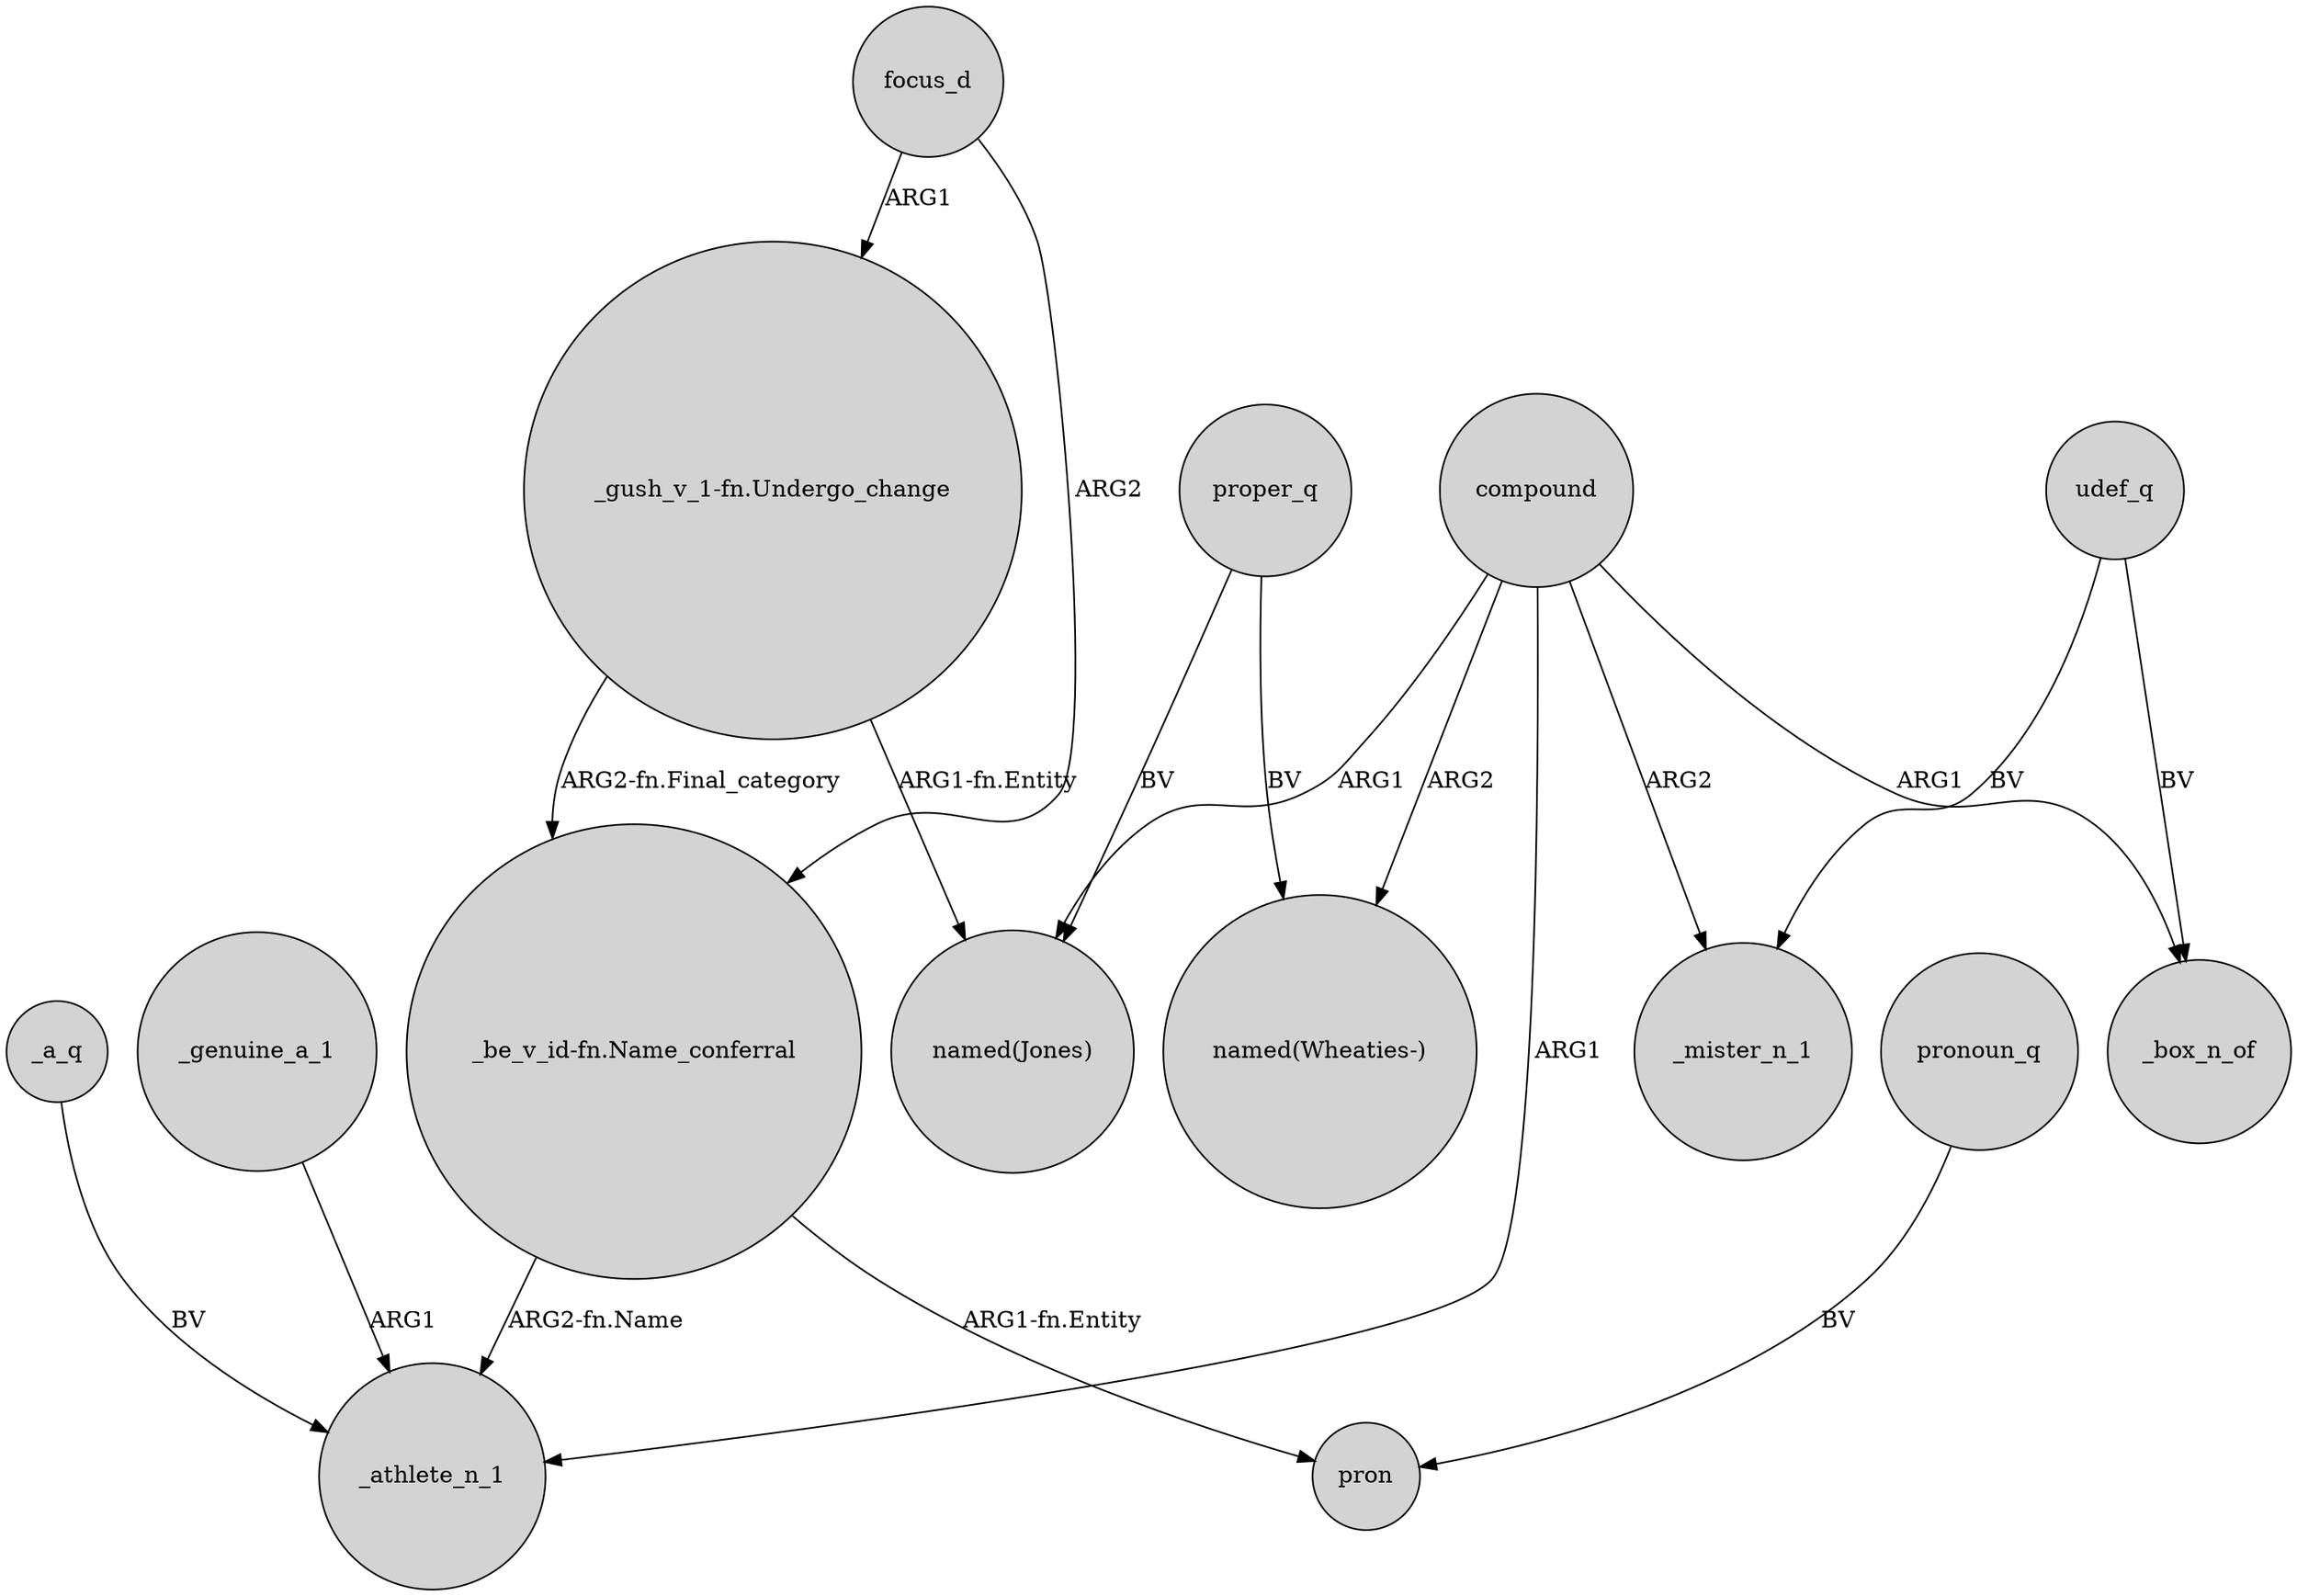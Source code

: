digraph {
	node [shape=circle style=filled]
	_a_q -> _athlete_n_1 [label=BV]
	"_gush_v_1-fn.Undergo_change" -> "named(Jones)" [label="ARG1-fn.Entity"]
	compound -> _box_n_of [label=ARG1]
	compound -> _mister_n_1 [label=ARG2]
	"_gush_v_1-fn.Undergo_change" -> "_be_v_id-fn.Name_conferral" [label="ARG2-fn.Final_category"]
	udef_q -> _box_n_of [label=BV]
	udef_q -> _mister_n_1 [label=BV]
	compound -> "named(Jones)" [label=ARG1]
	proper_q -> "named(Jones)" [label=BV]
	proper_q -> "named(Wheaties-)" [label=BV]
	_genuine_a_1 -> _athlete_n_1 [label=ARG1]
	compound -> "named(Wheaties-)" [label=ARG2]
	focus_d -> "_be_v_id-fn.Name_conferral" [label=ARG2]
	"_be_v_id-fn.Name_conferral" -> _athlete_n_1 [label="ARG2-fn.Name"]
	pronoun_q -> pron [label=BV]
	compound -> _athlete_n_1 [label=ARG1]
	"_be_v_id-fn.Name_conferral" -> pron [label="ARG1-fn.Entity"]
	focus_d -> "_gush_v_1-fn.Undergo_change" [label=ARG1]
}
